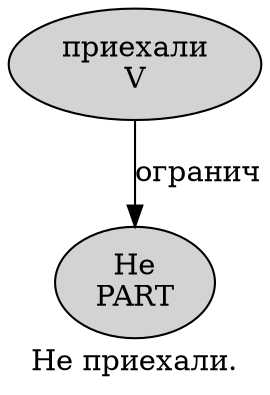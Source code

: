 digraph SENTENCE_2288 {
	graph [label="Не приехали."]
	node [style=filled]
		0 [label="Не
PART" color="" fillcolor=lightgray penwidth=1 shape=ellipse]
		1 [label="приехали
V" color="" fillcolor=lightgray penwidth=1 shape=ellipse]
			1 -> 0 [label="огранич"]
}